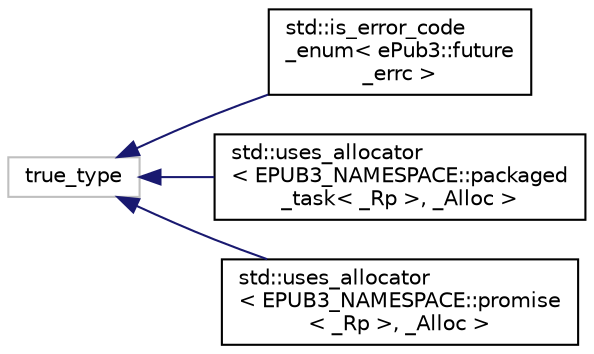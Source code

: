 digraph "Graphical Class Hierarchy"
{
  edge [fontname="Helvetica",fontsize="10",labelfontname="Helvetica",labelfontsize="10"];
  node [fontname="Helvetica",fontsize="10",shape=record];
  rankdir="LR";
  Node1 [label="true_type",height=0.2,width=0.4,color="grey75", fillcolor="white", style="filled"];
  Node1 -> Node2 [dir="back",color="midnightblue",fontsize="10",style="solid",fontname="Helvetica"];
  Node2 [label="std::is_error_code\l_enum\< ePub3::future\l_errc \>",height=0.2,width=0.4,color="black", fillcolor="white", style="filled",URL="$structstd_1_1is__error__code__enum_3_01e_pub3_1_1future__errc_01_4.xhtml"];
  Node1 -> Node3 [dir="back",color="midnightblue",fontsize="10",style="solid",fontname="Helvetica"];
  Node3 [label="std::uses_allocator\l\< EPUB3_NAMESPACE::packaged\l_task\< _Rp \>, _Alloc \>",height=0.2,width=0.4,color="black", fillcolor="white", style="filled",URL="$structstd_1_1uses__allocator_3_01_e_p_u_b3___n_a_m_e_s_p_a_c_e_1_1packaged__task_3_01___rp_01_4_00_01___alloc_01_4.xhtml"];
  Node1 -> Node4 [dir="back",color="midnightblue",fontsize="10",style="solid",fontname="Helvetica"];
  Node4 [label="std::uses_allocator\l\< EPUB3_NAMESPACE::promise\l\< _Rp \>, _Alloc \>",height=0.2,width=0.4,color="black", fillcolor="white", style="filled",URL="$structstd_1_1uses__allocator_3_01_e_p_u_b3___n_a_m_e_s_p_a_c_e_1_1promise_3_01___rp_01_4_00_01___alloc_01_4.xhtml"];
}
